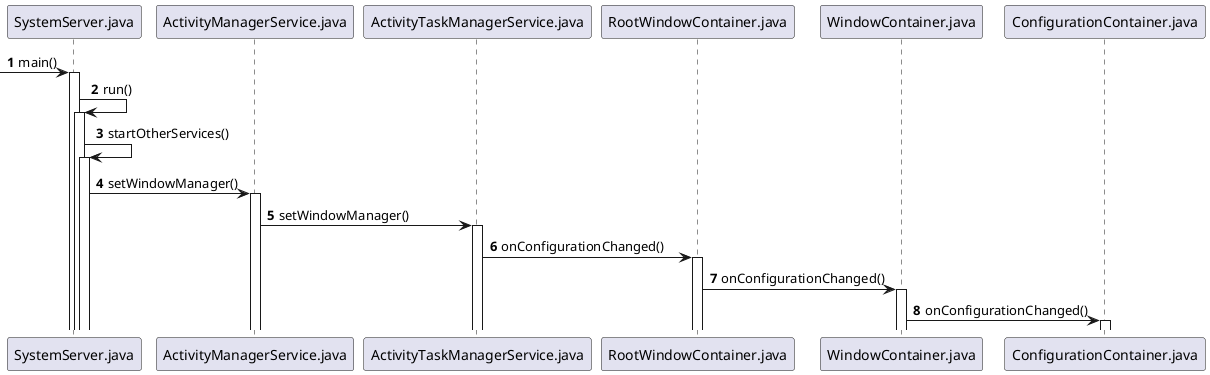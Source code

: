 @startuml
'https://plantuml.com/sequence-diagram

autonumber

 -> SystemServer.java: main()
activate SystemServer.java
SystemServer.java -> SystemServer.java: run()
activate SystemServer.java
SystemServer.java -> SystemServer.java: startOtherServices()
activate SystemServer.java
SystemServer.java -> ActivityManagerService.java: setWindowManager()
activate ActivityManagerService.java
ActivityManagerService.java -> ActivityTaskManagerService.java: setWindowManager()
activate ActivityTaskManagerService.java
ActivityTaskManagerService.java -> RootWindowContainer.java: onConfigurationChanged()
activate RootWindowContainer.java
RootWindowContainer.java -> WindowContainer.java: onConfigurationChanged()
activate WindowContainer.java
WindowContainer.java -> ConfigurationContainer.java: onConfigurationChanged()
activate ConfigurationContainer.java


@enduml